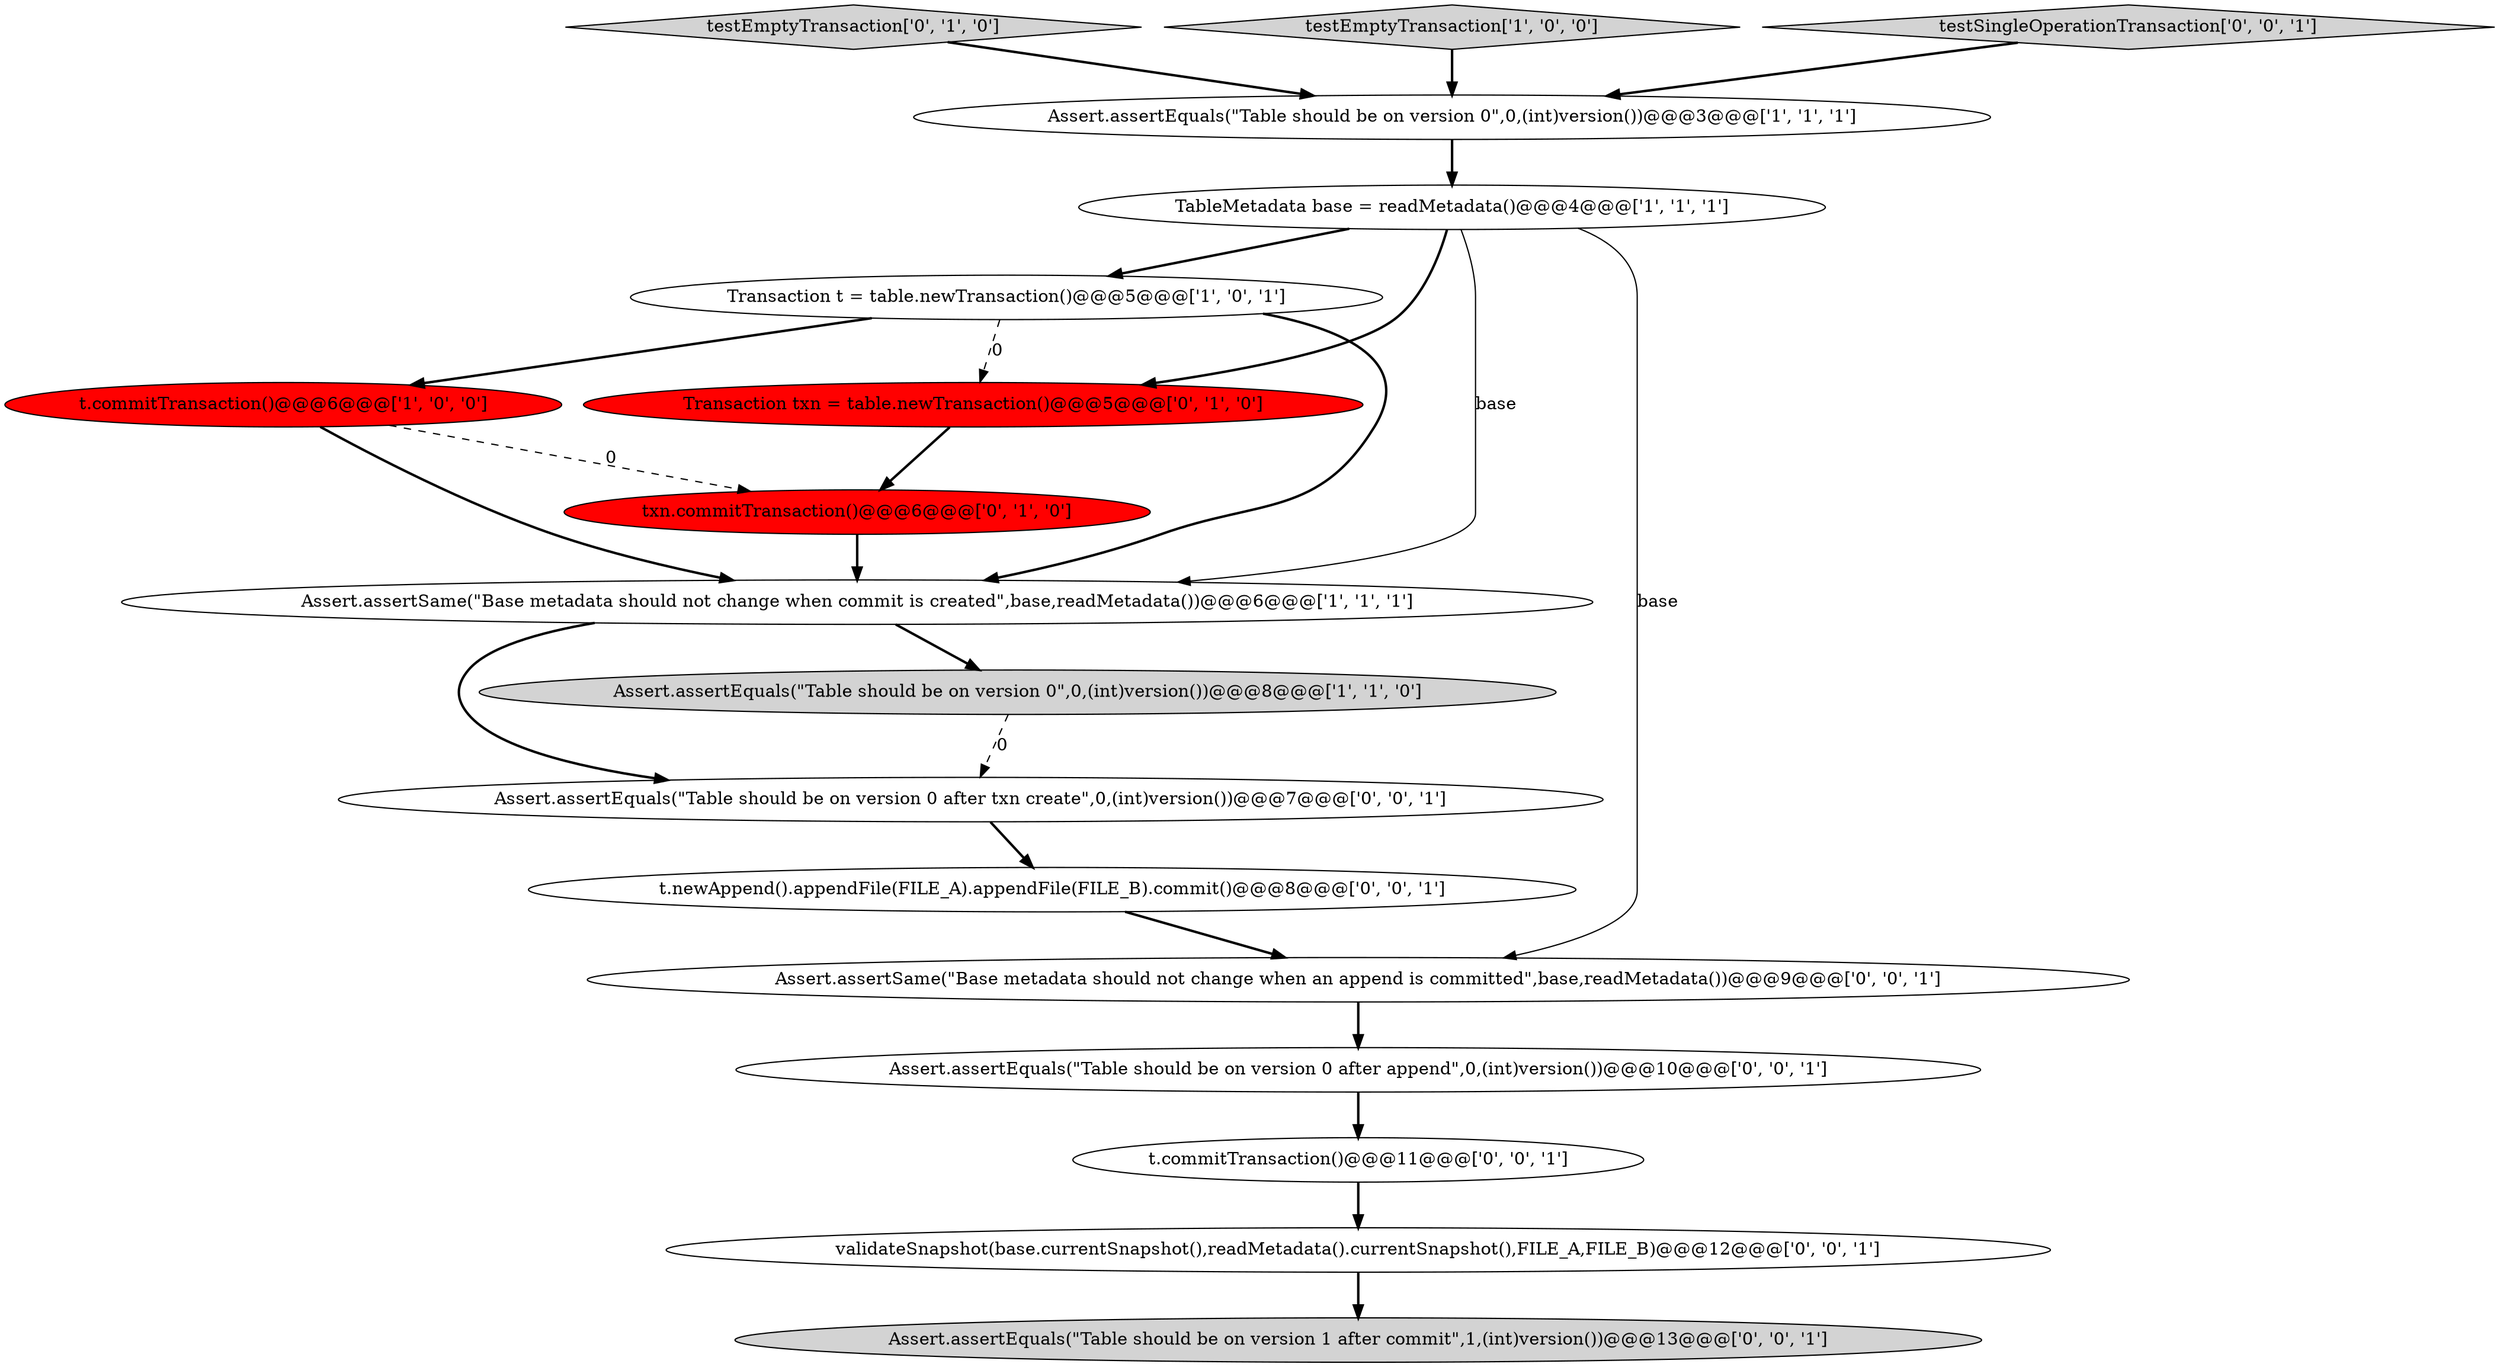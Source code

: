 digraph {
0 [style = filled, label = "Assert.assertSame(\"Base metadata should not change when commit is created\",base,readMetadata())@@@6@@@['1', '1', '1']", fillcolor = white, shape = ellipse image = "AAA0AAABBB1BBB"];
7 [style = filled, label = "testEmptyTransaction['0', '1', '0']", fillcolor = lightgray, shape = diamond image = "AAA0AAABBB2BBB"];
9 [style = filled, label = "Transaction txn = table.newTransaction()@@@5@@@['0', '1', '0']", fillcolor = red, shape = ellipse image = "AAA1AAABBB2BBB"];
13 [style = filled, label = "t.newAppend().appendFile(FILE_A).appendFile(FILE_B).commit()@@@8@@@['0', '0', '1']", fillcolor = white, shape = ellipse image = "AAA0AAABBB3BBB"];
12 [style = filled, label = "Assert.assertEquals(\"Table should be on version 1 after commit\",1,(int)version())@@@13@@@['0', '0', '1']", fillcolor = lightgray, shape = ellipse image = "AAA0AAABBB3BBB"];
10 [style = filled, label = "Assert.assertSame(\"Base metadata should not change when an append is committed\",base,readMetadata())@@@9@@@['0', '0', '1']", fillcolor = white, shape = ellipse image = "AAA0AAABBB3BBB"];
14 [style = filled, label = "Assert.assertEquals(\"Table should be on version 0 after append\",0,(int)version())@@@10@@@['0', '0', '1']", fillcolor = white, shape = ellipse image = "AAA0AAABBB3BBB"];
15 [style = filled, label = "t.commitTransaction()@@@11@@@['0', '0', '1']", fillcolor = white, shape = ellipse image = "AAA0AAABBB3BBB"];
3 [style = filled, label = "testEmptyTransaction['1', '0', '0']", fillcolor = lightgray, shape = diamond image = "AAA0AAABBB1BBB"];
16 [style = filled, label = "testSingleOperationTransaction['0', '0', '1']", fillcolor = lightgray, shape = diamond image = "AAA0AAABBB3BBB"];
17 [style = filled, label = "Assert.assertEquals(\"Table should be on version 0 after txn create\",0,(int)version())@@@7@@@['0', '0', '1']", fillcolor = white, shape = ellipse image = "AAA0AAABBB3BBB"];
4 [style = filled, label = "Assert.assertEquals(\"Table should be on version 0\",0,(int)version())@@@3@@@['1', '1', '1']", fillcolor = white, shape = ellipse image = "AAA0AAABBB1BBB"];
1 [style = filled, label = "Transaction t = table.newTransaction()@@@5@@@['1', '0', '1']", fillcolor = white, shape = ellipse image = "AAA0AAABBB1BBB"];
2 [style = filled, label = "Assert.assertEquals(\"Table should be on version 0\",0,(int)version())@@@8@@@['1', '1', '0']", fillcolor = lightgray, shape = ellipse image = "AAA0AAABBB1BBB"];
11 [style = filled, label = "validateSnapshot(base.currentSnapshot(),readMetadata().currentSnapshot(),FILE_A,FILE_B)@@@12@@@['0', '0', '1']", fillcolor = white, shape = ellipse image = "AAA0AAABBB3BBB"];
8 [style = filled, label = "txn.commitTransaction()@@@6@@@['0', '1', '0']", fillcolor = red, shape = ellipse image = "AAA1AAABBB2BBB"];
6 [style = filled, label = "t.commitTransaction()@@@6@@@['1', '0', '0']", fillcolor = red, shape = ellipse image = "AAA1AAABBB1BBB"];
5 [style = filled, label = "TableMetadata base = readMetadata()@@@4@@@['1', '1', '1']", fillcolor = white, shape = ellipse image = "AAA0AAABBB1BBB"];
13->10 [style = bold, label=""];
6->8 [style = dashed, label="0"];
5->9 [style = bold, label=""];
10->14 [style = bold, label=""];
0->17 [style = bold, label=""];
0->2 [style = bold, label=""];
1->9 [style = dashed, label="0"];
11->12 [style = bold, label=""];
6->0 [style = bold, label=""];
1->0 [style = bold, label=""];
7->4 [style = bold, label=""];
9->8 [style = bold, label=""];
2->17 [style = dashed, label="0"];
3->4 [style = bold, label=""];
8->0 [style = bold, label=""];
5->1 [style = bold, label=""];
1->6 [style = bold, label=""];
15->11 [style = bold, label=""];
5->0 [style = solid, label="base"];
14->15 [style = bold, label=""];
17->13 [style = bold, label=""];
5->10 [style = solid, label="base"];
16->4 [style = bold, label=""];
4->5 [style = bold, label=""];
}
